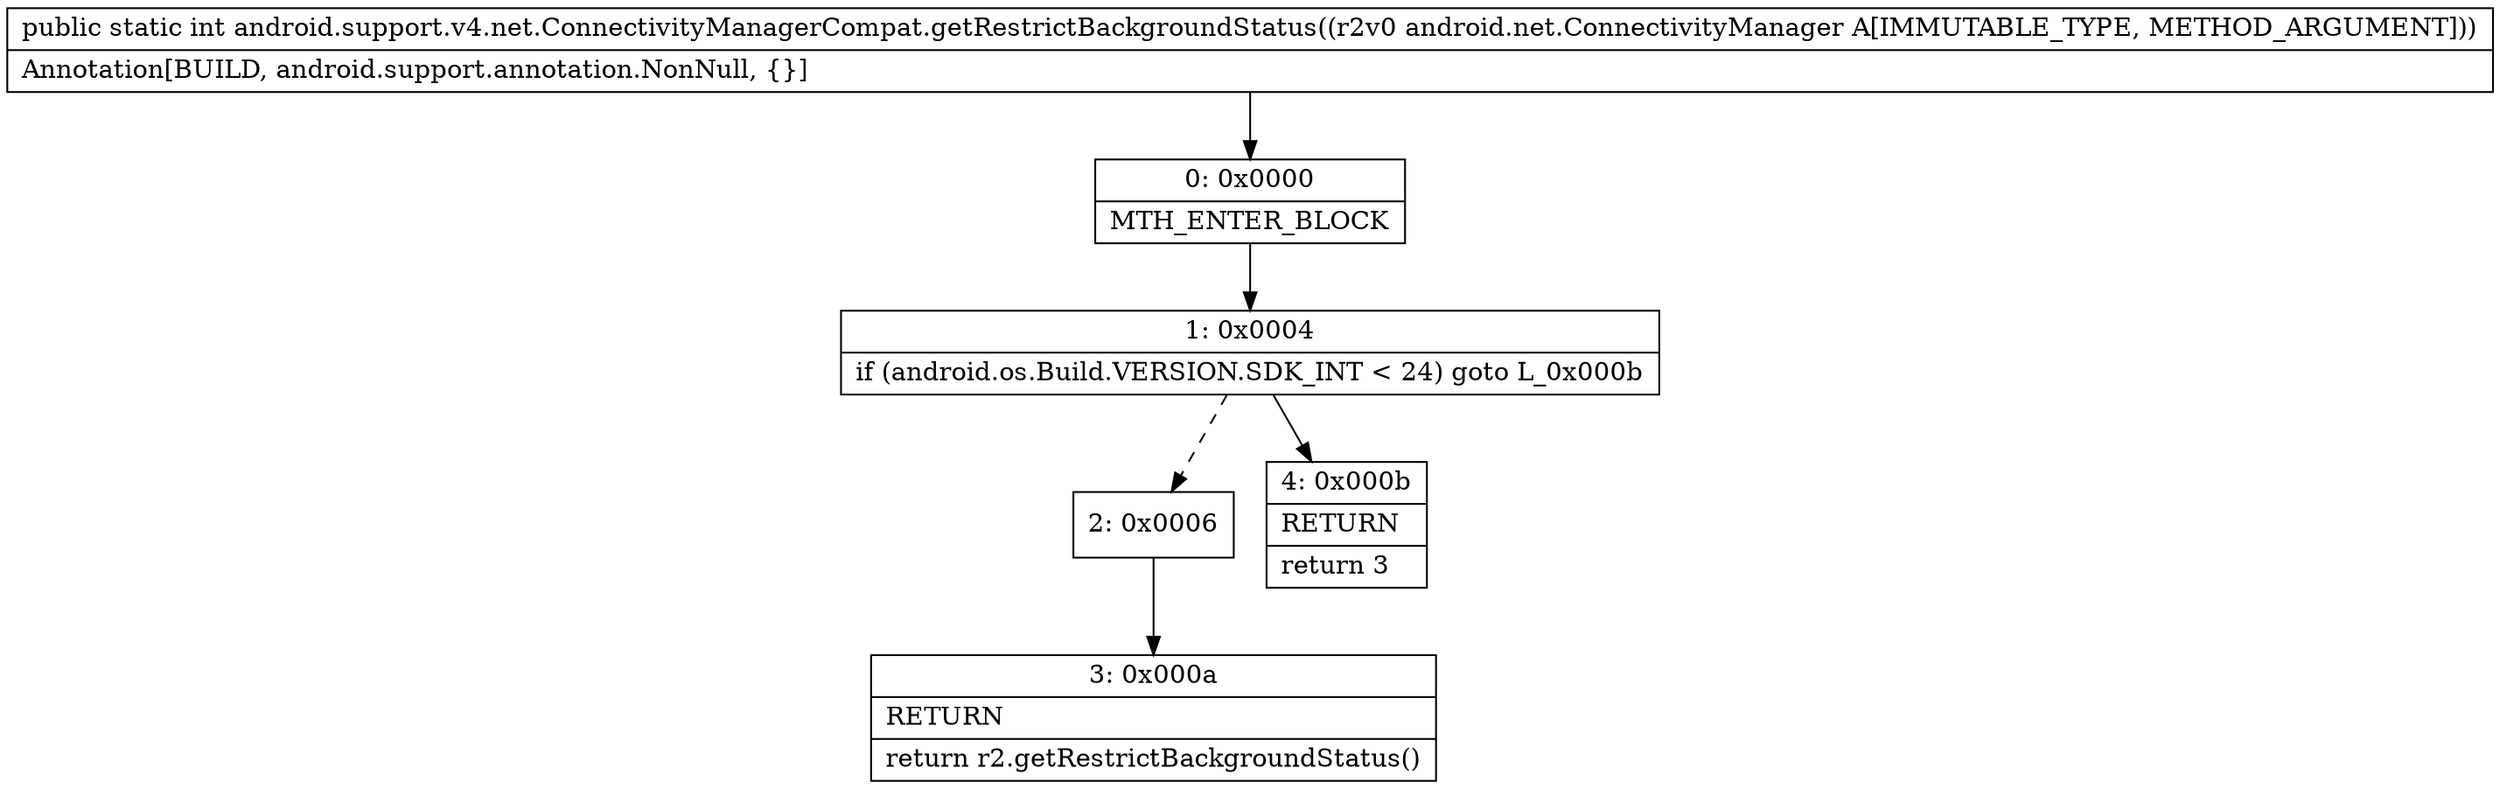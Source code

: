 digraph "CFG forandroid.support.v4.net.ConnectivityManagerCompat.getRestrictBackgroundStatus(Landroid\/net\/ConnectivityManager;)I" {
Node_0 [shape=record,label="{0\:\ 0x0000|MTH_ENTER_BLOCK\l}"];
Node_1 [shape=record,label="{1\:\ 0x0004|if (android.os.Build.VERSION.SDK_INT \< 24) goto L_0x000b\l}"];
Node_2 [shape=record,label="{2\:\ 0x0006}"];
Node_3 [shape=record,label="{3\:\ 0x000a|RETURN\l|return r2.getRestrictBackgroundStatus()\l}"];
Node_4 [shape=record,label="{4\:\ 0x000b|RETURN\l|return 3\l}"];
MethodNode[shape=record,label="{public static int android.support.v4.net.ConnectivityManagerCompat.getRestrictBackgroundStatus((r2v0 android.net.ConnectivityManager A[IMMUTABLE_TYPE, METHOD_ARGUMENT]))  | Annotation[BUILD, android.support.annotation.NonNull, \{\}]\l}"];
MethodNode -> Node_0;
Node_0 -> Node_1;
Node_1 -> Node_2[style=dashed];
Node_1 -> Node_4;
Node_2 -> Node_3;
}

